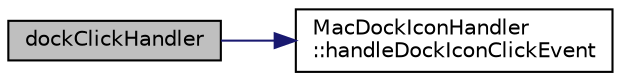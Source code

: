 digraph "dockClickHandler"
{
  edge [fontname="Helvetica",fontsize="10",labelfontname="Helvetica",labelfontsize="10"];
  node [fontname="Helvetica",fontsize="10",shape=record];
  rankdir="LR";
  Node0 [label="dockClickHandler",height=0.2,width=0.4,color="black", fillcolor="grey75", style="filled", fontcolor="black"];
  Node0 -> Node1 [color="midnightblue",fontsize="10",style="solid",fontname="Helvetica"];
  Node1 [label="MacDockIconHandler\l::handleDockIconClickEvent",height=0.2,width=0.4,color="black", fillcolor="white", style="filled",URL="$d7/dcd/class_mac_dock_icon_handler.html#a38f422d9dde7df4ccfdda97b08467e0a"];
}
